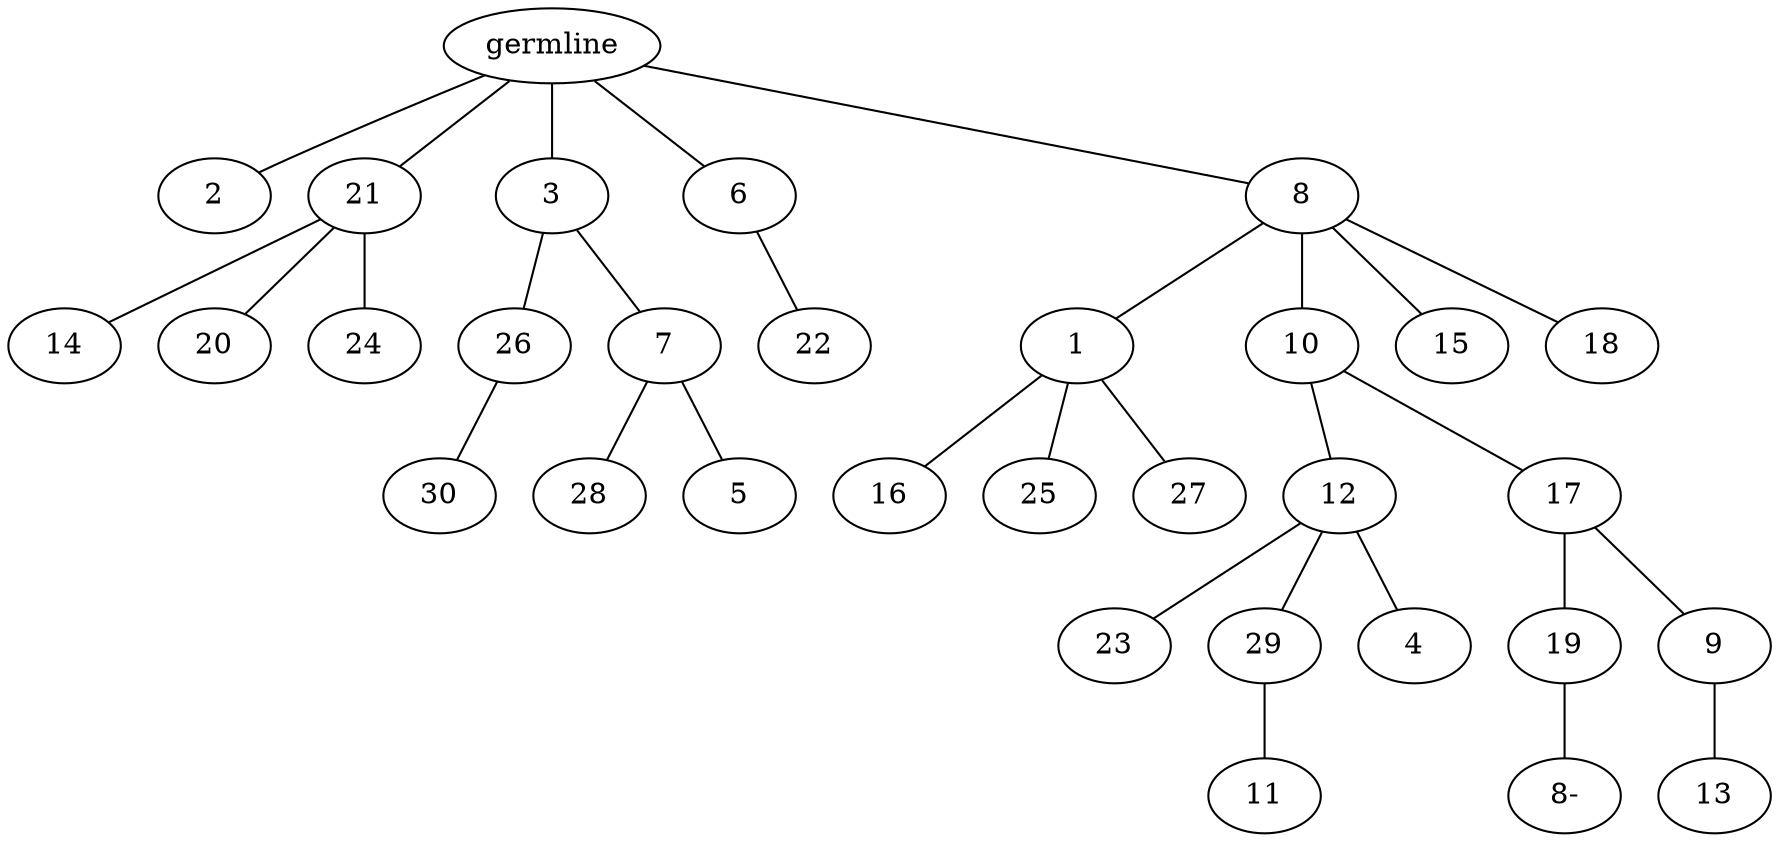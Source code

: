 graph tree {
    "139934000878928" [label="germline"];
    "139934000822928" [label="2"];
    "139934000860464" [label="21"];
    "139934000827024" [label="14"];
    "139934000827984" [label="20"];
    "139934000826304" [label="24"];
    "139934000859408" [label="3"];
    "139934000836768" [label="26"];
    "139934000903504" [label="30"];
    "139934000839168" [label="7"];
    "139934000903888" [label="28"];
    "139934000904848" [label="5"];
    "139934000827552" [label="6"];
    "139934000904992" [label="22"];
    "139934000828080" [label="8"];
    "139934000902208" [label="1"];
    "139934000902928" [label="16"];
    "139934000904416" [label="25"];
    "139934000902352" [label="27"];
    "139934000904176" [label="10"];
    "139934000904896" [label="12"];
    "139934000904944" [label="23"];
    "139934000902256" [label="29"];
    "139934000905232" [label="11"];
    "139934000905328" [label="4"];
    "139934000904704" [label="17"];
    "139934000906096" [label="19"];
    "139934000880224" [label="8-"];
    "139934000905568" [label="9"];
    "139934000905952" [label="13"];
    "139934000904128" [label="15"];
    "139934000905376" [label="18"];
    "139934000878928" -- "139934000822928";
    "139934000878928" -- "139934000860464";
    "139934000878928" -- "139934000859408";
    "139934000878928" -- "139934000827552";
    "139934000878928" -- "139934000828080";
    "139934000860464" -- "139934000827024";
    "139934000860464" -- "139934000827984";
    "139934000860464" -- "139934000826304";
    "139934000859408" -- "139934000836768";
    "139934000859408" -- "139934000839168";
    "139934000836768" -- "139934000903504";
    "139934000839168" -- "139934000903888";
    "139934000839168" -- "139934000904848";
    "139934000827552" -- "139934000904992";
    "139934000828080" -- "139934000902208";
    "139934000828080" -- "139934000904176";
    "139934000828080" -- "139934000904128";
    "139934000828080" -- "139934000905376";
    "139934000902208" -- "139934000902928";
    "139934000902208" -- "139934000904416";
    "139934000902208" -- "139934000902352";
    "139934000904176" -- "139934000904896";
    "139934000904176" -- "139934000904704";
    "139934000904896" -- "139934000904944";
    "139934000904896" -- "139934000902256";
    "139934000904896" -- "139934000905328";
    "139934000902256" -- "139934000905232";
    "139934000904704" -- "139934000906096";
    "139934000904704" -- "139934000905568";
    "139934000906096" -- "139934000880224";
    "139934000905568" -- "139934000905952";
}
